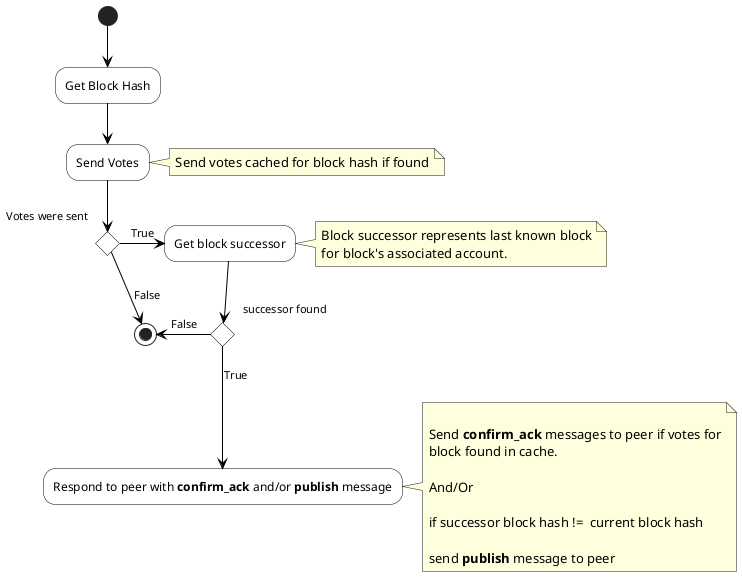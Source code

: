 @startuml

skinparam ActivityFontSize 12
skinparam ActivityBackgroundColor #FFFFFF
skinparam ArrowColor Black
skinparam ActivityBorderColor Black

(*)--> Get Block Hash
--> Send Votes
note right
Send votes cached for block hash if found
end note

if Votes were sent
    -right>[True]Get block successor
    note right
    Block successor represents last known block
    for block's associated account. 
    end note
    
    if successor found
        -->[True] Respond to peer with **confirm_ack** and/or **publish** message
        note right
        
        Send **confirm_ack** messages to peer if votes for
        block found in cache.
        
        And/Or
        
        if successor block hash !=  current block hash
        
        send **publish** message to peer
        end note
    else
        -left>[False](*)
    end if
else
    -->[False](*)
end if
@enduml
